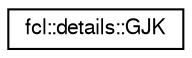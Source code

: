 digraph "Graphical Class Hierarchy"
{
  edge [fontname="FreeSans",fontsize="10",labelfontname="FreeSans",labelfontsize="10"];
  node [fontname="FreeSans",fontsize="10",shape=record];
  rankdir="LR";
  Node1 [label="fcl::details::GJK",height=0.2,width=0.4,color="black", fillcolor="white", style="filled",URL="$a00054.html",tooltip="class for GJK algorithm "];
}
